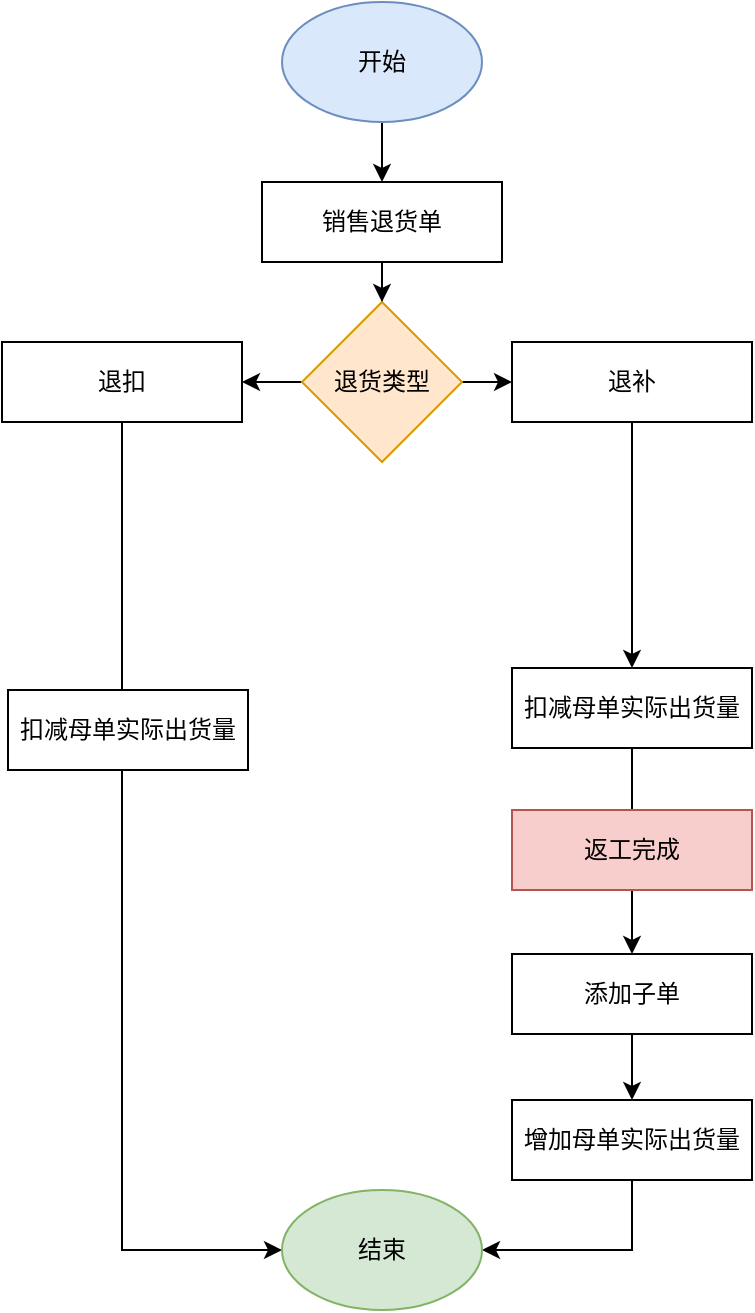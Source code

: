 <mxfile version="22.1.0" type="github">
  <diagram name="第 1 页" id="-iE-JKF09oW2JGQrHcPB">
    <mxGraphModel dx="1230" dy="720" grid="0" gridSize="10" guides="1" tooltips="1" connect="1" arrows="1" fold="1" page="1" pageScale="1" pageWidth="1169" pageHeight="827" math="0" shadow="0">
      <root>
        <mxCell id="0" />
        <mxCell id="1" parent="0" />
        <mxCell id="l2NXYD5OFPgQxAvPh7Ib-8" style="edgeStyle=orthogonalEdgeStyle;rounded=0;orthogonalLoop=1;jettySize=auto;html=1;exitX=0.5;exitY=1;exitDx=0;exitDy=0;" edge="1" parent="1" source="l2NXYD5OFPgQxAvPh7Ib-1" target="l2NXYD5OFPgQxAvPh7Ib-2">
          <mxGeometry relative="1" as="geometry" />
        </mxCell>
        <mxCell id="l2NXYD5OFPgQxAvPh7Ib-1" value="销售退货单" style="rounded=0;whiteSpace=wrap;html=1;" vertex="1" parent="1">
          <mxGeometry x="340" y="140" width="120" height="40" as="geometry" />
        </mxCell>
        <mxCell id="l2NXYD5OFPgQxAvPh7Ib-6" style="edgeStyle=orthogonalEdgeStyle;rounded=0;orthogonalLoop=1;jettySize=auto;html=1;exitX=0;exitY=0.5;exitDx=0;exitDy=0;entryX=1;entryY=0.5;entryDx=0;entryDy=0;" edge="1" parent="1" source="l2NXYD5OFPgQxAvPh7Ib-2" target="l2NXYD5OFPgQxAvPh7Ib-3">
          <mxGeometry relative="1" as="geometry" />
        </mxCell>
        <mxCell id="l2NXYD5OFPgQxAvPh7Ib-7" style="edgeStyle=orthogonalEdgeStyle;rounded=0;orthogonalLoop=1;jettySize=auto;html=1;exitX=1;exitY=0.5;exitDx=0;exitDy=0;entryX=0;entryY=0.5;entryDx=0;entryDy=0;" edge="1" parent="1" source="l2NXYD5OFPgQxAvPh7Ib-2" target="l2NXYD5OFPgQxAvPh7Ib-5">
          <mxGeometry relative="1" as="geometry" />
        </mxCell>
        <mxCell id="l2NXYD5OFPgQxAvPh7Ib-2" value="退货类型" style="rhombus;whiteSpace=wrap;html=1;fillColor=#ffe6cc;strokeColor=#d79b00;" vertex="1" parent="1">
          <mxGeometry x="360" y="200" width="80" height="80" as="geometry" />
        </mxCell>
        <mxCell id="l2NXYD5OFPgQxAvPh7Ib-34" style="edgeStyle=orthogonalEdgeStyle;rounded=0;orthogonalLoop=1;jettySize=auto;html=1;exitX=0.5;exitY=1;exitDx=0;exitDy=0;entryX=0;entryY=0.5;entryDx=0;entryDy=0;" edge="1" parent="1" source="l2NXYD5OFPgQxAvPh7Ib-3" target="l2NXYD5OFPgQxAvPh7Ib-27">
          <mxGeometry relative="1" as="geometry" />
        </mxCell>
        <mxCell id="l2NXYD5OFPgQxAvPh7Ib-3" value="退扣" style="rounded=0;whiteSpace=wrap;html=1;" vertex="1" parent="1">
          <mxGeometry x="210" y="220" width="120" height="40" as="geometry" />
        </mxCell>
        <mxCell id="l2NXYD5OFPgQxAvPh7Ib-38" style="edgeStyle=orthogonalEdgeStyle;rounded=0;orthogonalLoop=1;jettySize=auto;html=1;exitX=0.5;exitY=1;exitDx=0;exitDy=0;entryX=0.5;entryY=0;entryDx=0;entryDy=0;" edge="1" parent="1" source="l2NXYD5OFPgQxAvPh7Ib-5" target="l2NXYD5OFPgQxAvPh7Ib-14">
          <mxGeometry relative="1" as="geometry" />
        </mxCell>
        <mxCell id="l2NXYD5OFPgQxAvPh7Ib-5" value="退补" style="rounded=0;whiteSpace=wrap;html=1;" vertex="1" parent="1">
          <mxGeometry x="465" y="220" width="120" height="40" as="geometry" />
        </mxCell>
        <mxCell id="l2NXYD5OFPgQxAvPh7Ib-39" style="edgeStyle=orthogonalEdgeStyle;rounded=0;orthogonalLoop=1;jettySize=auto;html=1;exitX=0.5;exitY=1;exitDx=0;exitDy=0;entryX=0.5;entryY=0;entryDx=0;entryDy=0;" edge="1" parent="1" source="l2NXYD5OFPgQxAvPh7Ib-14" target="l2NXYD5OFPgQxAvPh7Ib-15">
          <mxGeometry relative="1" as="geometry" />
        </mxCell>
        <mxCell id="l2NXYD5OFPgQxAvPh7Ib-14" value="扣减母单实际出货量" style="rounded=0;whiteSpace=wrap;html=1;" vertex="1" parent="1">
          <mxGeometry x="465" y="383" width="120" height="40" as="geometry" />
        </mxCell>
        <mxCell id="l2NXYD5OFPgQxAvPh7Ib-19" style="edgeStyle=orthogonalEdgeStyle;rounded=0;orthogonalLoop=1;jettySize=auto;html=1;exitX=0.5;exitY=1;exitDx=0;exitDy=0;entryX=0.5;entryY=0;entryDx=0;entryDy=0;" edge="1" parent="1" source="l2NXYD5OFPgQxAvPh7Ib-15" target="l2NXYD5OFPgQxAvPh7Ib-17">
          <mxGeometry relative="1" as="geometry" />
        </mxCell>
        <mxCell id="l2NXYD5OFPgQxAvPh7Ib-15" value="添加子单" style="rounded=0;whiteSpace=wrap;html=1;" vertex="1" parent="1">
          <mxGeometry x="465" y="526" width="120" height="40" as="geometry" />
        </mxCell>
        <mxCell id="l2NXYD5OFPgQxAvPh7Ib-28" style="edgeStyle=orthogonalEdgeStyle;rounded=0;orthogonalLoop=1;jettySize=auto;html=1;exitX=0.5;exitY=1;exitDx=0;exitDy=0;entryX=1;entryY=0.5;entryDx=0;entryDy=0;" edge="1" parent="1" source="l2NXYD5OFPgQxAvPh7Ib-17" target="l2NXYD5OFPgQxAvPh7Ib-27">
          <mxGeometry relative="1" as="geometry" />
        </mxCell>
        <mxCell id="l2NXYD5OFPgQxAvPh7Ib-17" value="增加母单实际出货量" style="rounded=0;whiteSpace=wrap;html=1;" vertex="1" parent="1">
          <mxGeometry x="465" y="599" width="120" height="40" as="geometry" />
        </mxCell>
        <mxCell id="l2NXYD5OFPgQxAvPh7Ib-26" style="edgeStyle=orthogonalEdgeStyle;rounded=0;orthogonalLoop=1;jettySize=auto;html=1;exitX=0.5;exitY=1;exitDx=0;exitDy=0;entryX=0.5;entryY=0;entryDx=0;entryDy=0;" edge="1" parent="1" source="l2NXYD5OFPgQxAvPh7Ib-24" target="l2NXYD5OFPgQxAvPh7Ib-1">
          <mxGeometry relative="1" as="geometry" />
        </mxCell>
        <mxCell id="l2NXYD5OFPgQxAvPh7Ib-24" value="开始" style="ellipse;whiteSpace=wrap;html=1;fillColor=#dae8fc;strokeColor=#6c8ebf;" vertex="1" parent="1">
          <mxGeometry x="350" y="50" width="100" height="60" as="geometry" />
        </mxCell>
        <mxCell id="l2NXYD5OFPgQxAvPh7Ib-27" value="结束" style="ellipse;whiteSpace=wrap;html=1;fillColor=#d5e8d4;strokeColor=#82b366;" vertex="1" parent="1">
          <mxGeometry x="350" y="644" width="100" height="60" as="geometry" />
        </mxCell>
        <mxCell id="l2NXYD5OFPgQxAvPh7Ib-36" value="扣减母单实际出货量" style="rounded=0;whiteSpace=wrap;html=1;" vertex="1" parent="1">
          <mxGeometry x="213" y="394" width="120" height="40" as="geometry" />
        </mxCell>
        <mxCell id="l2NXYD5OFPgQxAvPh7Ib-40" value="返工完成" style="rounded=0;whiteSpace=wrap;html=1;fillColor=#f8cecc;strokeColor=#b85450;" vertex="1" parent="1">
          <mxGeometry x="465" y="454" width="120" height="40" as="geometry" />
        </mxCell>
      </root>
    </mxGraphModel>
  </diagram>
</mxfile>
